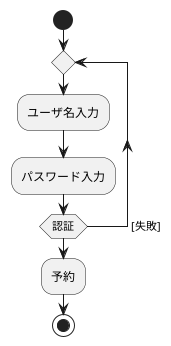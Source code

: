 @startuml ホテル宿泊予約システムで予約

start
repeat
:ユーザ名入力;
:パスワード入力;
repeat while (認証) -> [失敗]
:予約;
stop

@enduml